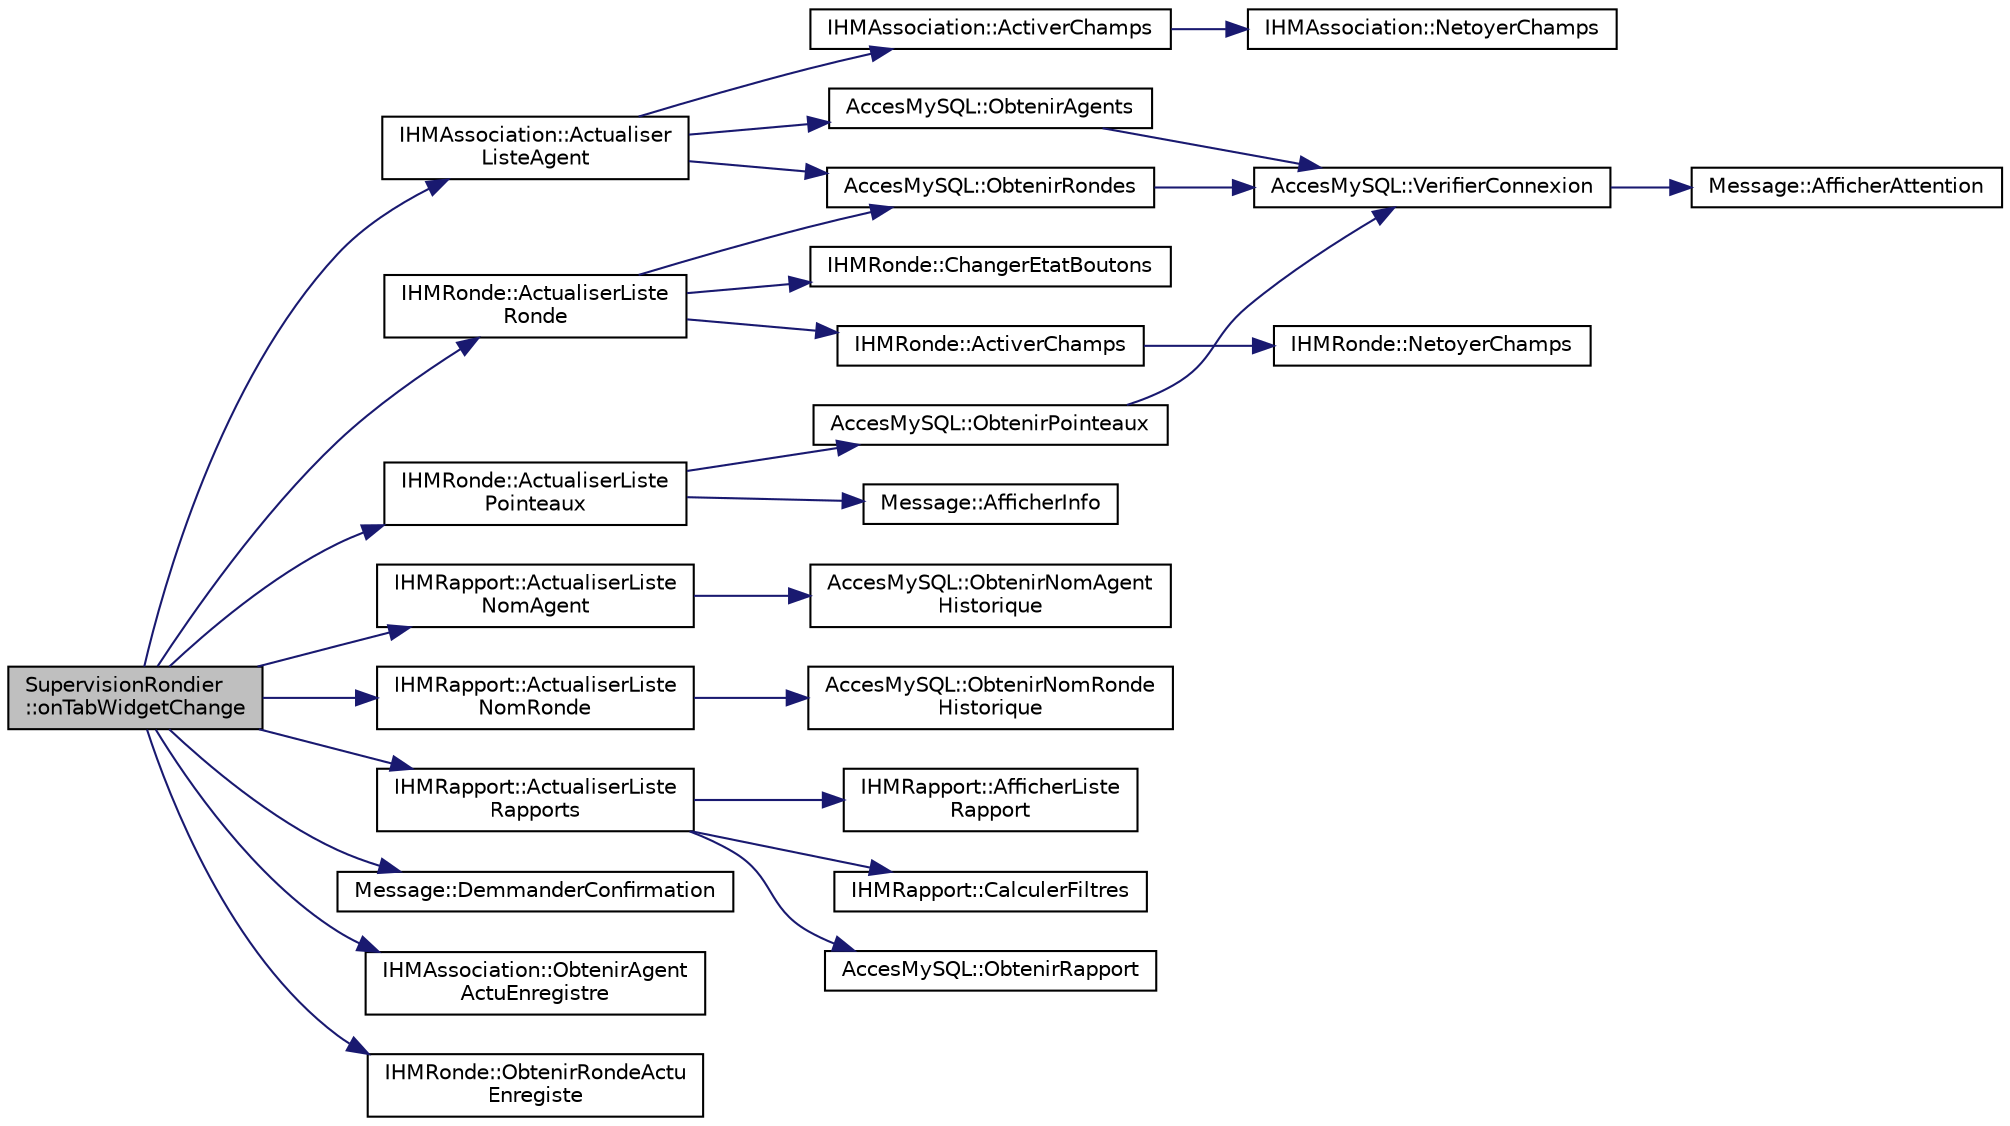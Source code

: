 digraph "SupervisionRondier::onTabWidgetChange"
{
 // LATEX_PDF_SIZE
  edge [fontname="Helvetica",fontsize="10",labelfontname="Helvetica",labelfontsize="10"];
  node [fontname="Helvetica",fontsize="10",shape=record];
  rankdir="LR";
  Node1 [label="SupervisionRondier\l::onTabWidgetChange",height=0.2,width=0.4,color="black", fillcolor="grey75", style="filled", fontcolor="black",tooltip="------------—PRIVATE-SLOTS-----------—///"];
  Node1 -> Node2 [color="midnightblue",fontsize="10",style="solid"];
  Node2 [label="IHMAssociation::Actualiser\lListeAgent",height=0.2,width=0.4,color="black", fillcolor="white", style="filled",URL="$class_i_h_m_association.html#a761347623ea99841922bf82b14f52bcc",tooltip=" "];
  Node2 -> Node3 [color="midnightblue",fontsize="10",style="solid"];
  Node3 [label="IHMAssociation::ActiverChamps",height=0.2,width=0.4,color="black", fillcolor="white", style="filled",URL="$class_i_h_m_association.html#ad052473f712dbe8d759dfdbaf0b3da45",tooltip=" "];
  Node3 -> Node4 [color="midnightblue",fontsize="10",style="solid"];
  Node4 [label="IHMAssociation::NetoyerChamps",height=0.2,width=0.4,color="black", fillcolor="white", style="filled",URL="$class_i_h_m_association.html#a56d658fb3d5fff643d32166c09cbc233",tooltip=" "];
  Node2 -> Node5 [color="midnightblue",fontsize="10",style="solid"];
  Node5 [label="AccesMySQL::ObtenirAgents",height=0.2,width=0.4,color="black", fillcolor="white", style="filled",URL="$class_acces_my_s_q_l.html#af4e9de285072a0bf4a565ff08ccb57b2",tooltip="AccesMySQL::ObtenirAgents Permet d'obtenir la liste de tous les agents présent dans la base de donnée..."];
  Node5 -> Node6 [color="midnightblue",fontsize="10",style="solid"];
  Node6 [label="AccesMySQL::VerifierConnexion",height=0.2,width=0.4,color="black", fillcolor="white", style="filled",URL="$class_acces_my_s_q_l.html#ae2b42d87939b253b3cccb1a69b49cc51",tooltip=" "];
  Node6 -> Node7 [color="midnightblue",fontsize="10",style="solid"];
  Node7 [label="Message::AfficherAttention",height=0.2,width=0.4,color="black", fillcolor="white", style="filled",URL="$class_message.html#ac86f47b97c03cd86df0f23a28ea8a0a9",tooltip="Message::AfficherAttention Permet d'afficher l'information passé en paramètre dans un popup avec une ..."];
  Node2 -> Node8 [color="midnightblue",fontsize="10",style="solid"];
  Node8 [label="AccesMySQL::ObtenirRondes",height=0.2,width=0.4,color="black", fillcolor="white", style="filled",URL="$class_acces_my_s_q_l.html#a595ad69b9e897ed6bb920ce52cd663b7",tooltip="AccesMySQL::ObtenirRondes Permet d'obtenir la liste de toutes les rondes présentes dans la base de do..."];
  Node8 -> Node6 [color="midnightblue",fontsize="10",style="solid"];
  Node1 -> Node9 [color="midnightblue",fontsize="10",style="solid"];
  Node9 [label="IHMRapport::ActualiserListe\lNomAgent",height=0.2,width=0.4,color="black", fillcolor="white", style="filled",URL="$class_i_h_m_rapport.html#acd0aaa942b2ed0b405cef484fd94845f",tooltip=" "];
  Node9 -> Node10 [color="midnightblue",fontsize="10",style="solid"];
  Node10 [label="AccesMySQL::ObtenirNomAgent\lHistorique",height=0.2,width=0.4,color="black", fillcolor="white", style="filled",URL="$class_acces_my_s_q_l.html#a7024ebe5fbfa648d5cc83b9373b2a422",tooltip=" "];
  Node1 -> Node11 [color="midnightblue",fontsize="10",style="solid"];
  Node11 [label="IHMRapport::ActualiserListe\lNomRonde",height=0.2,width=0.4,color="black", fillcolor="white", style="filled",URL="$class_i_h_m_rapport.html#a84a6f3eba38ae0a3f01fdf0c2ce7ab9d",tooltip=" "];
  Node11 -> Node12 [color="midnightblue",fontsize="10",style="solid"];
  Node12 [label="AccesMySQL::ObtenirNomRonde\lHistorique",height=0.2,width=0.4,color="black", fillcolor="white", style="filled",URL="$class_acces_my_s_q_l.html#a294dd69c91bfb63c7ca225d2d0b7cb68",tooltip=" "];
  Node1 -> Node13 [color="midnightblue",fontsize="10",style="solid"];
  Node13 [label="IHMRonde::ActualiserListe\lPointeaux",height=0.2,width=0.4,color="black", fillcolor="white", style="filled",URL="$class_i_h_m_ronde.html#ab334e10332dcb3cb30d2f07a181f5e2e",tooltip="IHMRonde::ActualiserListePointeaux Permet d'afficher tous les pointeau actif dans le tableaux des poi..."];
  Node13 -> Node14 [color="midnightblue",fontsize="10",style="solid"];
  Node14 [label="Message::AfficherInfo",height=0.2,width=0.4,color="black", fillcolor="white", style="filled",URL="$class_message.html#a9839b2e181c44721116b696f9b7e9dd7",tooltip="Message::AfficherInfo Permet d'afficher l'information passé en paramètre dans un popup."];
  Node13 -> Node15 [color="midnightblue",fontsize="10",style="solid"];
  Node15 [label="AccesMySQL::ObtenirPointeaux",height=0.2,width=0.4,color="black", fillcolor="white", style="filled",URL="$class_acces_my_s_q_l.html#a8b1720e4b2603e730c9e194f52bb4108",tooltip="AccesMySQL::ObtenirPointeau Permet d'obtenir la liste de tous les pointeaux présents dans la base de ..."];
  Node15 -> Node6 [color="midnightblue",fontsize="10",style="solid"];
  Node1 -> Node16 [color="midnightblue",fontsize="10",style="solid"];
  Node16 [label="IHMRapport::ActualiserListe\lRapports",height=0.2,width=0.4,color="black", fillcolor="white", style="filled",URL="$class_i_h_m_rapport.html#a46ea3a67d11342647ce60ad28069c4c5",tooltip=" "];
  Node16 -> Node17 [color="midnightblue",fontsize="10",style="solid"];
  Node17 [label="IHMRapport::AfficherListe\lRapport",height=0.2,width=0.4,color="black", fillcolor="white", style="filled",URL="$class_i_h_m_rapport.html#ab41156d292a4d839ef62aa3257d77cea",tooltip=" "];
  Node16 -> Node18 [color="midnightblue",fontsize="10",style="solid"];
  Node18 [label="IHMRapport::CalculerFiltres",height=0.2,width=0.4,color="black", fillcolor="white", style="filled",URL="$class_i_h_m_rapport.html#a846aeed82d360307a585d9eff3dfd1b4",tooltip=" "];
  Node16 -> Node19 [color="midnightblue",fontsize="10",style="solid"];
  Node19 [label="AccesMySQL::ObtenirRapport",height=0.2,width=0.4,color="black", fillcolor="white", style="filled",URL="$class_acces_my_s_q_l.html#abad1dd8d0e0c11c25e4085dacde2f3b1",tooltip=" "];
  Node1 -> Node20 [color="midnightblue",fontsize="10",style="solid"];
  Node20 [label="IHMRonde::ActualiserListe\lRonde",height=0.2,width=0.4,color="black", fillcolor="white", style="filled",URL="$class_i_h_m_ronde.html#a85a95a0e12cafec0a148142110de3170",tooltip="IHMRonde::ActualiserListeRonde Permet d'actualiser la liste des rondes dans la combobox depuis la bas..."];
  Node20 -> Node21 [color="midnightblue",fontsize="10",style="solid"];
  Node21 [label="IHMRonde::ActiverChamps",height=0.2,width=0.4,color="black", fillcolor="white", style="filled",URL="$class_i_h_m_ronde.html#af580fbf9bfcf627b96079082877055d0",tooltip="IHMRonde::ActiverChamps Active ou désactive le champ nom et les tableaux de l'ihm selon le paramètre,..."];
  Node21 -> Node22 [color="midnightblue",fontsize="10",style="solid"];
  Node22 [label="IHMRonde::NetoyerChamps",height=0.2,width=0.4,color="black", fillcolor="white", style="filled",URL="$class_i_h_m_ronde.html#aac9d3faac4128e12df55faf925974c01",tooltip="IHMRonde::NetoyerChamps Permet de vider le champs nom et le tableau déroulement de la ronde."];
  Node20 -> Node23 [color="midnightblue",fontsize="10",style="solid"];
  Node23 [label="IHMRonde::ChangerEtatBoutons",height=0.2,width=0.4,color="black", fillcolor="white", style="filled",URL="$class_i_h_m_ronde.html#aa77f91ead67565768795095ce170d5de",tooltip="IHMRonde::ChangerEtatBoutons Permet de changer l'état des boutons sur l'ihm."];
  Node20 -> Node8 [color="midnightblue",fontsize="10",style="solid"];
  Node1 -> Node24 [color="midnightblue",fontsize="10",style="solid"];
  Node24 [label="Message::DemmanderConfirmation",height=0.2,width=0.4,color="black", fillcolor="white", style="filled",URL="$class_message.html#a0c6e95e7b1707ed6ea924f14d5a8943f",tooltip="Message::DemmanderConfirmation."];
  Node1 -> Node25 [color="midnightblue",fontsize="10",style="solid"];
  Node25 [label="IHMAssociation::ObtenirAgent\lActuEnregistre",height=0.2,width=0.4,color="black", fillcolor="white", style="filled",URL="$class_i_h_m_association.html#ad8203bf74cb774f930313bcec0317dcc",tooltip=" "];
  Node1 -> Node26 [color="midnightblue",fontsize="10",style="solid"];
  Node26 [label="IHMRonde::ObtenirRondeActu\lEnregiste",height=0.2,width=0.4,color="black", fillcolor="white", style="filled",URL="$class_i_h_m_ronde.html#a68d89929c573b80347c0fad60aa69e15",tooltip="IHMRonde::ObtenirRondeActuEnregiste Permet de savoir si la ronde actuelle est enregistrer depuis une ..."];
}
